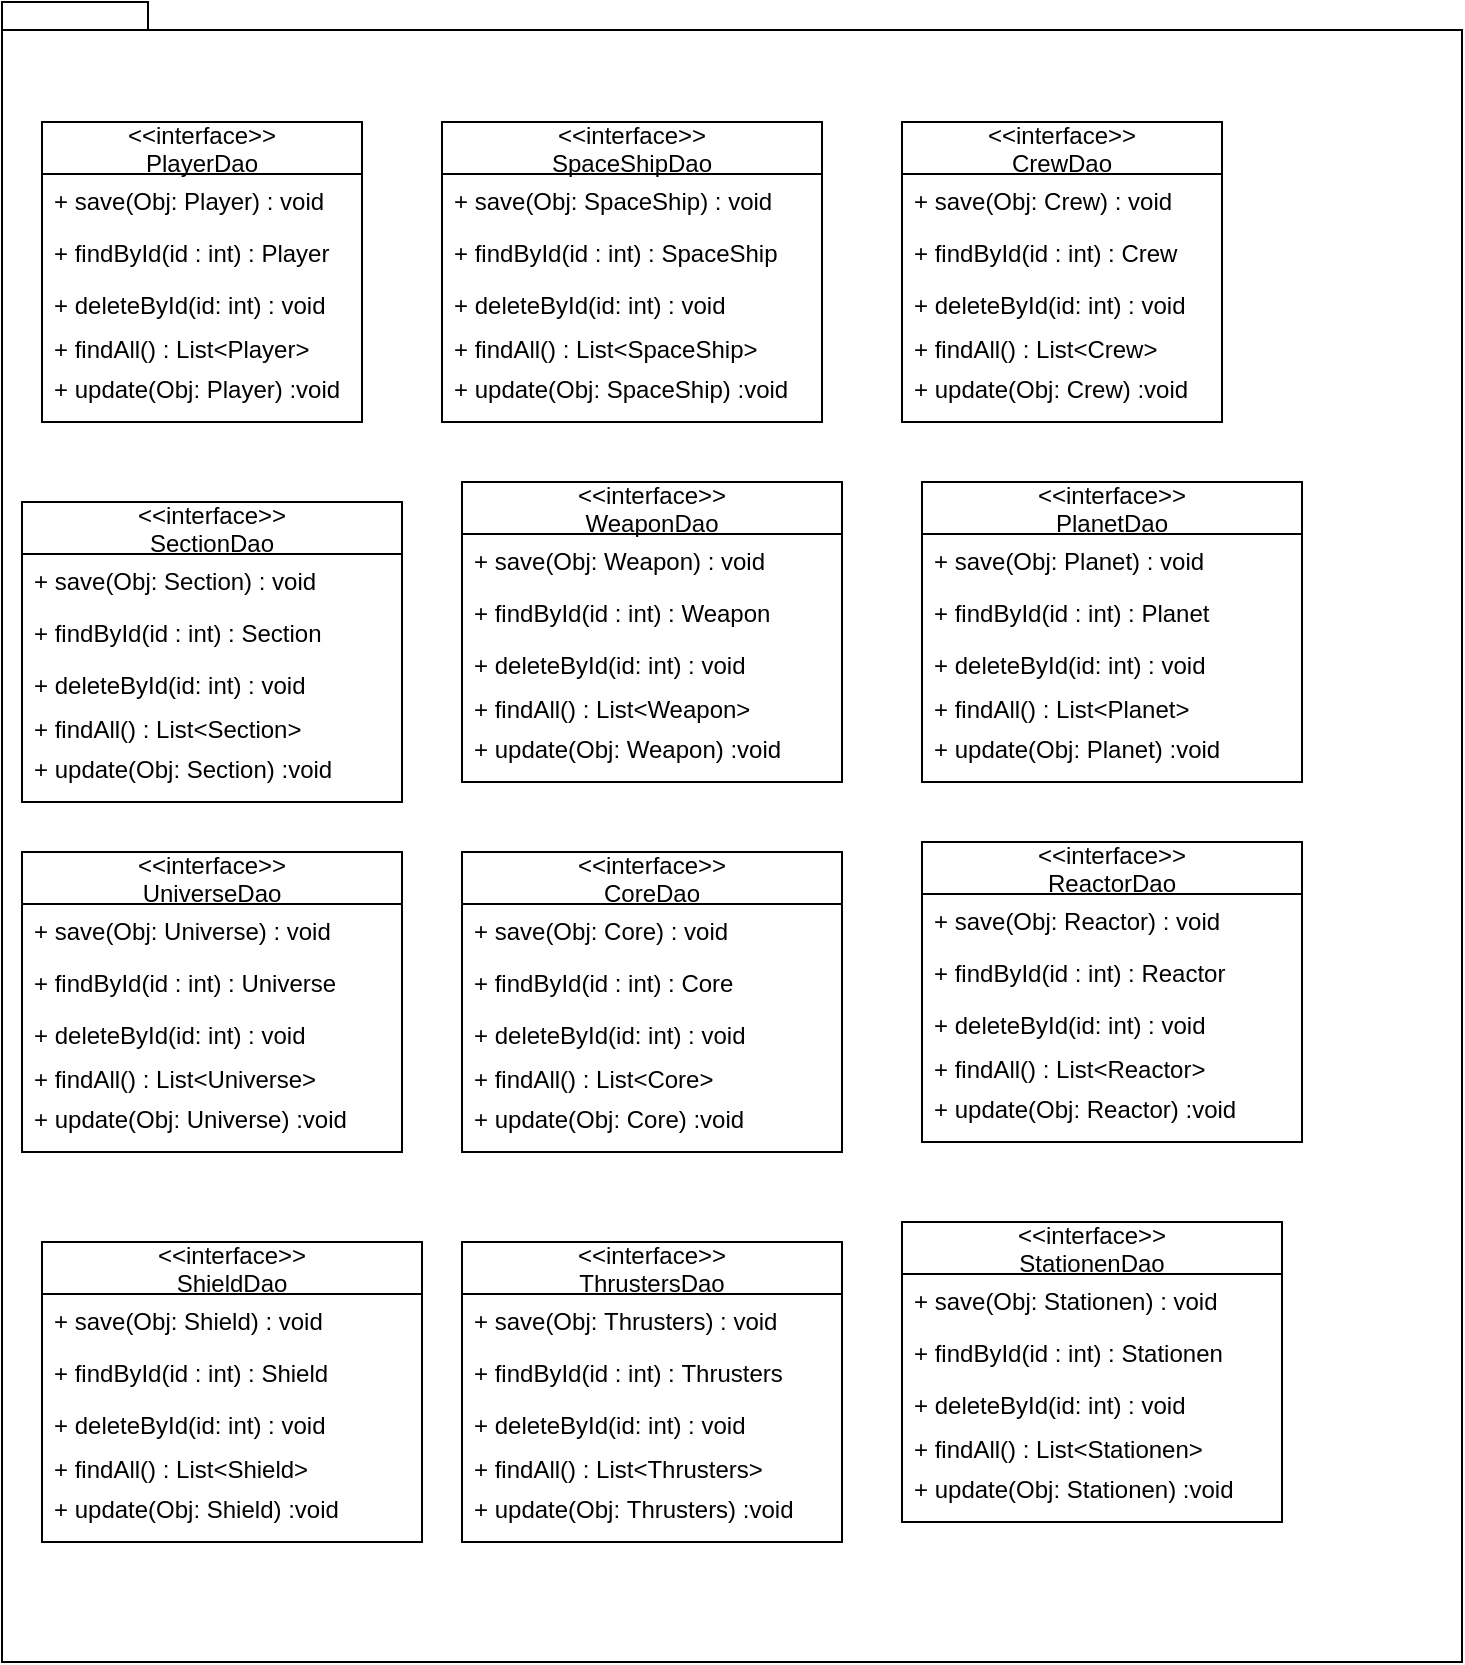 <mxfile version="13.1.3" type="device"><diagram id="BsrB_bJeApxrmDA8ArAy" name="Page-1"><mxGraphModel dx="1182" dy="661" grid="1" gridSize="10" guides="1" tooltips="1" connect="1" arrows="1" fold="1" page="1" pageScale="1" pageWidth="827" pageHeight="1169" math="0" shadow="0"><root><mxCell id="0"/><mxCell id="1" parent="0"/><mxCell id="c1oh0bKNNekcCqTfImGM-4" value="" style="shape=folder;fontStyle=1;spacingTop=10;tabWidth=40;tabHeight=14;tabPosition=left;html=1;" vertex="1" parent="1"><mxGeometry x="20" y="10" width="730" height="830" as="geometry"/></mxCell><mxCell id="c1oh0bKNNekcCqTfImGM-6" value="&lt;&lt;interface&gt;&gt;&#10;PlayerDao" style="swimlane;fontStyle=0;childLayout=stackLayout;horizontal=1;startSize=26;fillColor=none;horizontalStack=0;resizeParent=1;resizeParentMax=0;resizeLast=0;collapsible=1;marginBottom=0;" vertex="1" parent="1"><mxGeometry x="40" y="70" width="160" height="150" as="geometry"/></mxCell><mxCell id="c1oh0bKNNekcCqTfImGM-7" value="+ save(Obj: Player) : void" style="text;strokeColor=none;fillColor=none;align=left;verticalAlign=top;spacingLeft=4;spacingRight=4;overflow=hidden;rotatable=0;points=[[0,0.5],[1,0.5]];portConstraint=eastwest;" vertex="1" parent="c1oh0bKNNekcCqTfImGM-6"><mxGeometry y="26" width="160" height="26" as="geometry"/></mxCell><mxCell id="c1oh0bKNNekcCqTfImGM-8" value="+ findById(id : int) : Player" style="text;strokeColor=none;fillColor=none;align=left;verticalAlign=top;spacingLeft=4;spacingRight=4;overflow=hidden;rotatable=0;points=[[0,0.5],[1,0.5]];portConstraint=eastwest;" vertex="1" parent="c1oh0bKNNekcCqTfImGM-6"><mxGeometry y="52" width="160" height="26" as="geometry"/></mxCell><mxCell id="c1oh0bKNNekcCqTfImGM-9" value="+ deleteById(id: int) : void&#10;" style="text;strokeColor=none;fillColor=none;align=left;verticalAlign=top;spacingLeft=4;spacingRight=4;overflow=hidden;rotatable=0;points=[[0,0.5],[1,0.5]];portConstraint=eastwest;" vertex="1" parent="c1oh0bKNNekcCqTfImGM-6"><mxGeometry y="78" width="160" height="22" as="geometry"/></mxCell><mxCell id="c1oh0bKNNekcCqTfImGM-10" value="+ findAll() : List&lt;Player&gt;&#10;" style="text;strokeColor=none;fillColor=none;align=left;verticalAlign=top;spacingLeft=4;spacingRight=4;overflow=hidden;rotatable=0;points=[[0,0.5],[1,0.5]];portConstraint=eastwest;" vertex="1" parent="c1oh0bKNNekcCqTfImGM-6"><mxGeometry y="100" width="160" height="20" as="geometry"/></mxCell><mxCell id="c1oh0bKNNekcCqTfImGM-11" value="+ update(Obj: Player) :void&#10;" style="text;strokeColor=none;fillColor=none;align=left;verticalAlign=top;spacingLeft=4;spacingRight=4;overflow=hidden;rotatable=0;points=[[0,0.5],[1,0.5]];portConstraint=eastwest;" vertex="1" parent="c1oh0bKNNekcCqTfImGM-6"><mxGeometry y="120" width="160" height="30" as="geometry"/></mxCell><mxCell id="c1oh0bKNNekcCqTfImGM-12" value="&lt;&lt;interface&gt;&gt;&#10;SpaceShipDao" style="swimlane;fontStyle=0;childLayout=stackLayout;horizontal=1;startSize=26;fillColor=none;horizontalStack=0;resizeParent=1;resizeParentMax=0;resizeLast=0;collapsible=1;marginBottom=0;" vertex="1" parent="1"><mxGeometry x="240" y="70" width="190" height="150" as="geometry"/></mxCell><mxCell id="c1oh0bKNNekcCqTfImGM-13" value="+ save(Obj: SpaceShip) : void" style="text;strokeColor=none;fillColor=none;align=left;verticalAlign=top;spacingLeft=4;spacingRight=4;overflow=hidden;rotatable=0;points=[[0,0.5],[1,0.5]];portConstraint=eastwest;" vertex="1" parent="c1oh0bKNNekcCqTfImGM-12"><mxGeometry y="26" width="190" height="26" as="geometry"/></mxCell><mxCell id="c1oh0bKNNekcCqTfImGM-14" value="+ findById(id : int) : SpaceShip" style="text;strokeColor=none;fillColor=none;align=left;verticalAlign=top;spacingLeft=4;spacingRight=4;overflow=hidden;rotatable=0;points=[[0,0.5],[1,0.5]];portConstraint=eastwest;" vertex="1" parent="c1oh0bKNNekcCqTfImGM-12"><mxGeometry y="52" width="190" height="26" as="geometry"/></mxCell><mxCell id="c1oh0bKNNekcCqTfImGM-15" value="+ deleteById(id: int) : void&#10;" style="text;strokeColor=none;fillColor=none;align=left;verticalAlign=top;spacingLeft=4;spacingRight=4;overflow=hidden;rotatable=0;points=[[0,0.5],[1,0.5]];portConstraint=eastwest;" vertex="1" parent="c1oh0bKNNekcCqTfImGM-12"><mxGeometry y="78" width="190" height="22" as="geometry"/></mxCell><mxCell id="c1oh0bKNNekcCqTfImGM-16" value="+ findAll() : List&lt;SpaceShip&gt;&#10;" style="text;strokeColor=none;fillColor=none;align=left;verticalAlign=top;spacingLeft=4;spacingRight=4;overflow=hidden;rotatable=0;points=[[0,0.5],[1,0.5]];portConstraint=eastwest;" vertex="1" parent="c1oh0bKNNekcCqTfImGM-12"><mxGeometry y="100" width="190" height="20" as="geometry"/></mxCell><mxCell id="c1oh0bKNNekcCqTfImGM-17" value="+ update(Obj: SpaceShip) :void&#10;" style="text;strokeColor=none;fillColor=none;align=left;verticalAlign=top;spacingLeft=4;spacingRight=4;overflow=hidden;rotatable=0;points=[[0,0.5],[1,0.5]];portConstraint=eastwest;" vertex="1" parent="c1oh0bKNNekcCqTfImGM-12"><mxGeometry y="120" width="190" height="30" as="geometry"/></mxCell><mxCell id="c1oh0bKNNekcCqTfImGM-18" value="&lt;&lt;interface&gt;&gt;&#10;CrewDao" style="swimlane;fontStyle=0;childLayout=stackLayout;horizontal=1;startSize=26;fillColor=none;horizontalStack=0;resizeParent=1;resizeParentMax=0;resizeLast=0;collapsible=1;marginBottom=0;" vertex="1" parent="1"><mxGeometry x="470" y="70" width="160" height="150" as="geometry"/></mxCell><mxCell id="c1oh0bKNNekcCqTfImGM-19" value="+ save(Obj: Crew) : void" style="text;strokeColor=none;fillColor=none;align=left;verticalAlign=top;spacingLeft=4;spacingRight=4;overflow=hidden;rotatable=0;points=[[0,0.5],[1,0.5]];portConstraint=eastwest;" vertex="1" parent="c1oh0bKNNekcCqTfImGM-18"><mxGeometry y="26" width="160" height="26" as="geometry"/></mxCell><mxCell id="c1oh0bKNNekcCqTfImGM-20" value="+ findById(id : int) : Crew" style="text;strokeColor=none;fillColor=none;align=left;verticalAlign=top;spacingLeft=4;spacingRight=4;overflow=hidden;rotatable=0;points=[[0,0.5],[1,0.5]];portConstraint=eastwest;" vertex="1" parent="c1oh0bKNNekcCqTfImGM-18"><mxGeometry y="52" width="160" height="26" as="geometry"/></mxCell><mxCell id="c1oh0bKNNekcCqTfImGM-21" value="+ deleteById(id: int) : void&#10;" style="text;strokeColor=none;fillColor=none;align=left;verticalAlign=top;spacingLeft=4;spacingRight=4;overflow=hidden;rotatable=0;points=[[0,0.5],[1,0.5]];portConstraint=eastwest;" vertex="1" parent="c1oh0bKNNekcCqTfImGM-18"><mxGeometry y="78" width="160" height="22" as="geometry"/></mxCell><mxCell id="c1oh0bKNNekcCqTfImGM-22" value="+ findAll() : List&lt;Crew&gt;&#10;" style="text;strokeColor=none;fillColor=none;align=left;verticalAlign=top;spacingLeft=4;spacingRight=4;overflow=hidden;rotatable=0;points=[[0,0.5],[1,0.5]];portConstraint=eastwest;" vertex="1" parent="c1oh0bKNNekcCqTfImGM-18"><mxGeometry y="100" width="160" height="20" as="geometry"/></mxCell><mxCell id="c1oh0bKNNekcCqTfImGM-23" value="+ update(Obj: Crew) :void&#10;" style="text;strokeColor=none;fillColor=none;align=left;verticalAlign=top;spacingLeft=4;spacingRight=4;overflow=hidden;rotatable=0;points=[[0,0.5],[1,0.5]];portConstraint=eastwest;" vertex="1" parent="c1oh0bKNNekcCqTfImGM-18"><mxGeometry y="120" width="160" height="30" as="geometry"/></mxCell><mxCell id="c1oh0bKNNekcCqTfImGM-30" value="&lt;&lt;interface&gt;&gt;&#10;SectionDao" style="swimlane;fontStyle=0;childLayout=stackLayout;horizontal=1;startSize=26;fillColor=none;horizontalStack=0;resizeParent=1;resizeParentMax=0;resizeLast=0;collapsible=1;marginBottom=0;" vertex="1" parent="1"><mxGeometry x="30" y="260" width="190" height="150" as="geometry"/></mxCell><mxCell id="c1oh0bKNNekcCqTfImGM-31" value="+ save(Obj: Section) : void" style="text;strokeColor=none;fillColor=none;align=left;verticalAlign=top;spacingLeft=4;spacingRight=4;overflow=hidden;rotatable=0;points=[[0,0.5],[1,0.5]];portConstraint=eastwest;" vertex="1" parent="c1oh0bKNNekcCqTfImGM-30"><mxGeometry y="26" width="190" height="26" as="geometry"/></mxCell><mxCell id="c1oh0bKNNekcCqTfImGM-32" value="+ findById(id : int) : Section" style="text;strokeColor=none;fillColor=none;align=left;verticalAlign=top;spacingLeft=4;spacingRight=4;overflow=hidden;rotatable=0;points=[[0,0.5],[1,0.5]];portConstraint=eastwest;" vertex="1" parent="c1oh0bKNNekcCqTfImGM-30"><mxGeometry y="52" width="190" height="26" as="geometry"/></mxCell><mxCell id="c1oh0bKNNekcCqTfImGM-33" value="+ deleteById(id: int) : void&#10;" style="text;strokeColor=none;fillColor=none;align=left;verticalAlign=top;spacingLeft=4;spacingRight=4;overflow=hidden;rotatable=0;points=[[0,0.5],[1,0.5]];portConstraint=eastwest;" vertex="1" parent="c1oh0bKNNekcCqTfImGM-30"><mxGeometry y="78" width="190" height="22" as="geometry"/></mxCell><mxCell id="c1oh0bKNNekcCqTfImGM-34" value="+ findAll() : List&lt;Section&gt;&#10;" style="text;strokeColor=none;fillColor=none;align=left;verticalAlign=top;spacingLeft=4;spacingRight=4;overflow=hidden;rotatable=0;points=[[0,0.5],[1,0.5]];portConstraint=eastwest;" vertex="1" parent="c1oh0bKNNekcCqTfImGM-30"><mxGeometry y="100" width="190" height="20" as="geometry"/></mxCell><mxCell id="c1oh0bKNNekcCqTfImGM-35" value="+ update(Obj: Section) :void&#10;" style="text;strokeColor=none;fillColor=none;align=left;verticalAlign=top;spacingLeft=4;spacingRight=4;overflow=hidden;rotatable=0;points=[[0,0.5],[1,0.5]];portConstraint=eastwest;" vertex="1" parent="c1oh0bKNNekcCqTfImGM-30"><mxGeometry y="120" width="190" height="30" as="geometry"/></mxCell><mxCell id="c1oh0bKNNekcCqTfImGM-36" value="&lt;&lt;interface&gt;&gt;&#10;WeaponDao" style="swimlane;fontStyle=0;childLayout=stackLayout;horizontal=1;startSize=26;fillColor=none;horizontalStack=0;resizeParent=1;resizeParentMax=0;resizeLast=0;collapsible=1;marginBottom=0;" vertex="1" parent="1"><mxGeometry x="250" y="250" width="190" height="150" as="geometry"/></mxCell><mxCell id="c1oh0bKNNekcCqTfImGM-37" value="+ save(Obj: Weapon) : void" style="text;strokeColor=none;fillColor=none;align=left;verticalAlign=top;spacingLeft=4;spacingRight=4;overflow=hidden;rotatable=0;points=[[0,0.5],[1,0.5]];portConstraint=eastwest;" vertex="1" parent="c1oh0bKNNekcCqTfImGM-36"><mxGeometry y="26" width="190" height="26" as="geometry"/></mxCell><mxCell id="c1oh0bKNNekcCqTfImGM-38" value="+ findById(id : int) : Weapon" style="text;strokeColor=none;fillColor=none;align=left;verticalAlign=top;spacingLeft=4;spacingRight=4;overflow=hidden;rotatable=0;points=[[0,0.5],[1,0.5]];portConstraint=eastwest;" vertex="1" parent="c1oh0bKNNekcCqTfImGM-36"><mxGeometry y="52" width="190" height="26" as="geometry"/></mxCell><mxCell id="c1oh0bKNNekcCqTfImGM-39" value="+ deleteById(id: int) : void&#10;" style="text;strokeColor=none;fillColor=none;align=left;verticalAlign=top;spacingLeft=4;spacingRight=4;overflow=hidden;rotatable=0;points=[[0,0.5],[1,0.5]];portConstraint=eastwest;" vertex="1" parent="c1oh0bKNNekcCqTfImGM-36"><mxGeometry y="78" width="190" height="22" as="geometry"/></mxCell><mxCell id="c1oh0bKNNekcCqTfImGM-40" value="+ findAll() : List&lt;Weapon&gt;&#10;" style="text;strokeColor=none;fillColor=none;align=left;verticalAlign=top;spacingLeft=4;spacingRight=4;overflow=hidden;rotatable=0;points=[[0,0.5],[1,0.5]];portConstraint=eastwest;" vertex="1" parent="c1oh0bKNNekcCqTfImGM-36"><mxGeometry y="100" width="190" height="20" as="geometry"/></mxCell><mxCell id="c1oh0bKNNekcCqTfImGM-41" value="+ update(Obj: Weapon) :void&#10;" style="text;strokeColor=none;fillColor=none;align=left;verticalAlign=top;spacingLeft=4;spacingRight=4;overflow=hidden;rotatable=0;points=[[0,0.5],[1,0.5]];portConstraint=eastwest;" vertex="1" parent="c1oh0bKNNekcCqTfImGM-36"><mxGeometry y="120" width="190" height="30" as="geometry"/></mxCell><mxCell id="c1oh0bKNNekcCqTfImGM-42" value="&lt;&lt;interface&gt;&gt;&#10;PlanetDao" style="swimlane;fontStyle=0;childLayout=stackLayout;horizontal=1;startSize=26;fillColor=none;horizontalStack=0;resizeParent=1;resizeParentMax=0;resizeLast=0;collapsible=1;marginBottom=0;" vertex="1" parent="1"><mxGeometry x="480" y="250" width="190" height="150" as="geometry"/></mxCell><mxCell id="c1oh0bKNNekcCqTfImGM-43" value="+ save(Obj: Planet) : void" style="text;strokeColor=none;fillColor=none;align=left;verticalAlign=top;spacingLeft=4;spacingRight=4;overflow=hidden;rotatable=0;points=[[0,0.5],[1,0.5]];portConstraint=eastwest;" vertex="1" parent="c1oh0bKNNekcCqTfImGM-42"><mxGeometry y="26" width="190" height="26" as="geometry"/></mxCell><mxCell id="c1oh0bKNNekcCqTfImGM-44" value="+ findById(id : int) : Planet" style="text;strokeColor=none;fillColor=none;align=left;verticalAlign=top;spacingLeft=4;spacingRight=4;overflow=hidden;rotatable=0;points=[[0,0.5],[1,0.5]];portConstraint=eastwest;" vertex="1" parent="c1oh0bKNNekcCqTfImGM-42"><mxGeometry y="52" width="190" height="26" as="geometry"/></mxCell><mxCell id="c1oh0bKNNekcCqTfImGM-45" value="+ deleteById(id: int) : void&#10;" style="text;strokeColor=none;fillColor=none;align=left;verticalAlign=top;spacingLeft=4;spacingRight=4;overflow=hidden;rotatable=0;points=[[0,0.5],[1,0.5]];portConstraint=eastwest;" vertex="1" parent="c1oh0bKNNekcCqTfImGM-42"><mxGeometry y="78" width="190" height="22" as="geometry"/></mxCell><mxCell id="c1oh0bKNNekcCqTfImGM-46" value="+ findAll() : List&lt;Planet&gt;&#10;" style="text;strokeColor=none;fillColor=none;align=left;verticalAlign=top;spacingLeft=4;spacingRight=4;overflow=hidden;rotatable=0;points=[[0,0.5],[1,0.5]];portConstraint=eastwest;" vertex="1" parent="c1oh0bKNNekcCqTfImGM-42"><mxGeometry y="100" width="190" height="20" as="geometry"/></mxCell><mxCell id="c1oh0bKNNekcCqTfImGM-47" value="+ update(Obj: Planet) :void&#10;" style="text;strokeColor=none;fillColor=none;align=left;verticalAlign=top;spacingLeft=4;spacingRight=4;overflow=hidden;rotatable=0;points=[[0,0.5],[1,0.5]];portConstraint=eastwest;" vertex="1" parent="c1oh0bKNNekcCqTfImGM-42"><mxGeometry y="120" width="190" height="30" as="geometry"/></mxCell><mxCell id="c1oh0bKNNekcCqTfImGM-49" value="&lt;&lt;interface&gt;&gt;&#10;UniverseDao" style="swimlane;fontStyle=0;childLayout=stackLayout;horizontal=1;startSize=26;fillColor=none;horizontalStack=0;resizeParent=1;resizeParentMax=0;resizeLast=0;collapsible=1;marginBottom=0;" vertex="1" parent="1"><mxGeometry x="30" y="435" width="190" height="150" as="geometry"/></mxCell><mxCell id="c1oh0bKNNekcCqTfImGM-50" value="+ save(Obj: Universe) : void" style="text;strokeColor=none;fillColor=none;align=left;verticalAlign=top;spacingLeft=4;spacingRight=4;overflow=hidden;rotatable=0;points=[[0,0.5],[1,0.5]];portConstraint=eastwest;" vertex="1" parent="c1oh0bKNNekcCqTfImGM-49"><mxGeometry y="26" width="190" height="26" as="geometry"/></mxCell><mxCell id="c1oh0bKNNekcCqTfImGM-51" value="+ findById(id : int) : Universe" style="text;strokeColor=none;fillColor=none;align=left;verticalAlign=top;spacingLeft=4;spacingRight=4;overflow=hidden;rotatable=0;points=[[0,0.5],[1,0.5]];portConstraint=eastwest;" vertex="1" parent="c1oh0bKNNekcCqTfImGM-49"><mxGeometry y="52" width="190" height="26" as="geometry"/></mxCell><mxCell id="c1oh0bKNNekcCqTfImGM-52" value="+ deleteById(id: int) : void&#10;" style="text;strokeColor=none;fillColor=none;align=left;verticalAlign=top;spacingLeft=4;spacingRight=4;overflow=hidden;rotatable=0;points=[[0,0.5],[1,0.5]];portConstraint=eastwest;" vertex="1" parent="c1oh0bKNNekcCqTfImGM-49"><mxGeometry y="78" width="190" height="22" as="geometry"/></mxCell><mxCell id="c1oh0bKNNekcCqTfImGM-53" value="+ findAll() : List&lt;Universe&gt;&#10;" style="text;strokeColor=none;fillColor=none;align=left;verticalAlign=top;spacingLeft=4;spacingRight=4;overflow=hidden;rotatable=0;points=[[0,0.5],[1,0.5]];portConstraint=eastwest;" vertex="1" parent="c1oh0bKNNekcCqTfImGM-49"><mxGeometry y="100" width="190" height="20" as="geometry"/></mxCell><mxCell id="c1oh0bKNNekcCqTfImGM-54" value="+ update(Obj: Universe) :void&#10;" style="text;strokeColor=none;fillColor=none;align=left;verticalAlign=top;spacingLeft=4;spacingRight=4;overflow=hidden;rotatable=0;points=[[0,0.5],[1,0.5]];portConstraint=eastwest;" vertex="1" parent="c1oh0bKNNekcCqTfImGM-49"><mxGeometry y="120" width="190" height="30" as="geometry"/></mxCell><mxCell id="c1oh0bKNNekcCqTfImGM-55" value="&lt;&lt;interface&gt;&gt;&#10;CoreDao" style="swimlane;fontStyle=0;childLayout=stackLayout;horizontal=1;startSize=26;fillColor=none;horizontalStack=0;resizeParent=1;resizeParentMax=0;resizeLast=0;collapsible=1;marginBottom=0;" vertex="1" parent="1"><mxGeometry x="250" y="435" width="190" height="150" as="geometry"/></mxCell><mxCell id="c1oh0bKNNekcCqTfImGM-56" value="+ save(Obj: Core) : void" style="text;strokeColor=none;fillColor=none;align=left;verticalAlign=top;spacingLeft=4;spacingRight=4;overflow=hidden;rotatable=0;points=[[0,0.5],[1,0.5]];portConstraint=eastwest;" vertex="1" parent="c1oh0bKNNekcCqTfImGM-55"><mxGeometry y="26" width="190" height="26" as="geometry"/></mxCell><mxCell id="c1oh0bKNNekcCqTfImGM-57" value="+ findById(id : int) : Core" style="text;strokeColor=none;fillColor=none;align=left;verticalAlign=top;spacingLeft=4;spacingRight=4;overflow=hidden;rotatable=0;points=[[0,0.5],[1,0.5]];portConstraint=eastwest;" vertex="1" parent="c1oh0bKNNekcCqTfImGM-55"><mxGeometry y="52" width="190" height="26" as="geometry"/></mxCell><mxCell id="c1oh0bKNNekcCqTfImGM-58" value="+ deleteById(id: int) : void&#10;" style="text;strokeColor=none;fillColor=none;align=left;verticalAlign=top;spacingLeft=4;spacingRight=4;overflow=hidden;rotatable=0;points=[[0,0.5],[1,0.5]];portConstraint=eastwest;" vertex="1" parent="c1oh0bKNNekcCqTfImGM-55"><mxGeometry y="78" width="190" height="22" as="geometry"/></mxCell><mxCell id="c1oh0bKNNekcCqTfImGM-59" value="+ findAll() : List&lt;Core&gt;&#10;" style="text;strokeColor=none;fillColor=none;align=left;verticalAlign=top;spacingLeft=4;spacingRight=4;overflow=hidden;rotatable=0;points=[[0,0.5],[1,0.5]];portConstraint=eastwest;" vertex="1" parent="c1oh0bKNNekcCqTfImGM-55"><mxGeometry y="100" width="190" height="20" as="geometry"/></mxCell><mxCell id="c1oh0bKNNekcCqTfImGM-60" value="+ update(Obj: Core) :void&#10;" style="text;strokeColor=none;fillColor=none;align=left;verticalAlign=top;spacingLeft=4;spacingRight=4;overflow=hidden;rotatable=0;points=[[0,0.5],[1,0.5]];portConstraint=eastwest;" vertex="1" parent="c1oh0bKNNekcCqTfImGM-55"><mxGeometry y="120" width="190" height="30" as="geometry"/></mxCell><mxCell id="c1oh0bKNNekcCqTfImGM-61" value="&lt;&lt;interface&gt;&gt;&#10;ReactorDao" style="swimlane;fontStyle=0;childLayout=stackLayout;horizontal=1;startSize=26;fillColor=none;horizontalStack=0;resizeParent=1;resizeParentMax=0;resizeLast=0;collapsible=1;marginBottom=0;" vertex="1" parent="1"><mxGeometry x="480" y="430" width="190" height="150" as="geometry"/></mxCell><mxCell id="c1oh0bKNNekcCqTfImGM-62" value="+ save(Obj: Reactor) : void" style="text;strokeColor=none;fillColor=none;align=left;verticalAlign=top;spacingLeft=4;spacingRight=4;overflow=hidden;rotatable=0;points=[[0,0.5],[1,0.5]];portConstraint=eastwest;" vertex="1" parent="c1oh0bKNNekcCqTfImGM-61"><mxGeometry y="26" width="190" height="26" as="geometry"/></mxCell><mxCell id="c1oh0bKNNekcCqTfImGM-63" value="+ findById(id : int) : Reactor" style="text;strokeColor=none;fillColor=none;align=left;verticalAlign=top;spacingLeft=4;spacingRight=4;overflow=hidden;rotatable=0;points=[[0,0.5],[1,0.5]];portConstraint=eastwest;" vertex="1" parent="c1oh0bKNNekcCqTfImGM-61"><mxGeometry y="52" width="190" height="26" as="geometry"/></mxCell><mxCell id="c1oh0bKNNekcCqTfImGM-64" value="+ deleteById(id: int) : void&#10;" style="text;strokeColor=none;fillColor=none;align=left;verticalAlign=top;spacingLeft=4;spacingRight=4;overflow=hidden;rotatable=0;points=[[0,0.5],[1,0.5]];portConstraint=eastwest;" vertex="1" parent="c1oh0bKNNekcCqTfImGM-61"><mxGeometry y="78" width="190" height="22" as="geometry"/></mxCell><mxCell id="c1oh0bKNNekcCqTfImGM-65" value="+ findAll() : List&lt;Reactor&gt;&#10;" style="text;strokeColor=none;fillColor=none;align=left;verticalAlign=top;spacingLeft=4;spacingRight=4;overflow=hidden;rotatable=0;points=[[0,0.5],[1,0.5]];portConstraint=eastwest;" vertex="1" parent="c1oh0bKNNekcCqTfImGM-61"><mxGeometry y="100" width="190" height="20" as="geometry"/></mxCell><mxCell id="c1oh0bKNNekcCqTfImGM-66" value="+ update(Obj: Reactor) :void&#10;" style="text;strokeColor=none;fillColor=none;align=left;verticalAlign=top;spacingLeft=4;spacingRight=4;overflow=hidden;rotatable=0;points=[[0,0.5],[1,0.5]];portConstraint=eastwest;" vertex="1" parent="c1oh0bKNNekcCqTfImGM-61"><mxGeometry y="120" width="190" height="30" as="geometry"/></mxCell><mxCell id="c1oh0bKNNekcCqTfImGM-67" value="&lt;&lt;interface&gt;&gt;&#10;ShieldDao" style="swimlane;fontStyle=0;childLayout=stackLayout;horizontal=1;startSize=26;fillColor=none;horizontalStack=0;resizeParent=1;resizeParentMax=0;resizeLast=0;collapsible=1;marginBottom=0;" vertex="1" parent="1"><mxGeometry x="40" y="630" width="190" height="150" as="geometry"/></mxCell><mxCell id="c1oh0bKNNekcCqTfImGM-68" value="+ save(Obj: Shield) : void" style="text;strokeColor=none;fillColor=none;align=left;verticalAlign=top;spacingLeft=4;spacingRight=4;overflow=hidden;rotatable=0;points=[[0,0.5],[1,0.5]];portConstraint=eastwest;" vertex="1" parent="c1oh0bKNNekcCqTfImGM-67"><mxGeometry y="26" width="190" height="26" as="geometry"/></mxCell><mxCell id="c1oh0bKNNekcCqTfImGM-69" value="+ findById(id : int) : Shield" style="text;strokeColor=none;fillColor=none;align=left;verticalAlign=top;spacingLeft=4;spacingRight=4;overflow=hidden;rotatable=0;points=[[0,0.5],[1,0.5]];portConstraint=eastwest;" vertex="1" parent="c1oh0bKNNekcCqTfImGM-67"><mxGeometry y="52" width="190" height="26" as="geometry"/></mxCell><mxCell id="c1oh0bKNNekcCqTfImGM-70" value="+ deleteById(id: int) : void&#10;" style="text;strokeColor=none;fillColor=none;align=left;verticalAlign=top;spacingLeft=4;spacingRight=4;overflow=hidden;rotatable=0;points=[[0,0.5],[1,0.5]];portConstraint=eastwest;" vertex="1" parent="c1oh0bKNNekcCqTfImGM-67"><mxGeometry y="78" width="190" height="22" as="geometry"/></mxCell><mxCell id="c1oh0bKNNekcCqTfImGM-71" value="+ findAll() : List&lt;Shield&gt;&#10;" style="text;strokeColor=none;fillColor=none;align=left;verticalAlign=top;spacingLeft=4;spacingRight=4;overflow=hidden;rotatable=0;points=[[0,0.5],[1,0.5]];portConstraint=eastwest;" vertex="1" parent="c1oh0bKNNekcCqTfImGM-67"><mxGeometry y="100" width="190" height="20" as="geometry"/></mxCell><mxCell id="c1oh0bKNNekcCqTfImGM-72" value="+ update(Obj: Shield) :void&#10;" style="text;strokeColor=none;fillColor=none;align=left;verticalAlign=top;spacingLeft=4;spacingRight=4;overflow=hidden;rotatable=0;points=[[0,0.5],[1,0.5]];portConstraint=eastwest;" vertex="1" parent="c1oh0bKNNekcCqTfImGM-67"><mxGeometry y="120" width="190" height="30" as="geometry"/></mxCell><mxCell id="c1oh0bKNNekcCqTfImGM-73" value="&lt;&lt;interface&gt;&gt;&#10;ThrustersDao" style="swimlane;fontStyle=0;childLayout=stackLayout;horizontal=1;startSize=26;fillColor=none;horizontalStack=0;resizeParent=1;resizeParentMax=0;resizeLast=0;collapsible=1;marginBottom=0;" vertex="1" parent="1"><mxGeometry x="250" y="630" width="190" height="150" as="geometry"/></mxCell><mxCell id="c1oh0bKNNekcCqTfImGM-74" value="+ save(Obj: Thrusters) : void" style="text;strokeColor=none;fillColor=none;align=left;verticalAlign=top;spacingLeft=4;spacingRight=4;overflow=hidden;rotatable=0;points=[[0,0.5],[1,0.5]];portConstraint=eastwest;" vertex="1" parent="c1oh0bKNNekcCqTfImGM-73"><mxGeometry y="26" width="190" height="26" as="geometry"/></mxCell><mxCell id="c1oh0bKNNekcCqTfImGM-75" value="+ findById(id : int) : Thrusters" style="text;strokeColor=none;fillColor=none;align=left;verticalAlign=top;spacingLeft=4;spacingRight=4;overflow=hidden;rotatable=0;points=[[0,0.5],[1,0.5]];portConstraint=eastwest;" vertex="1" parent="c1oh0bKNNekcCqTfImGM-73"><mxGeometry y="52" width="190" height="26" as="geometry"/></mxCell><mxCell id="c1oh0bKNNekcCqTfImGM-76" value="+ deleteById(id: int) : void&#10;" style="text;strokeColor=none;fillColor=none;align=left;verticalAlign=top;spacingLeft=4;spacingRight=4;overflow=hidden;rotatable=0;points=[[0,0.5],[1,0.5]];portConstraint=eastwest;" vertex="1" parent="c1oh0bKNNekcCqTfImGM-73"><mxGeometry y="78" width="190" height="22" as="geometry"/></mxCell><mxCell id="c1oh0bKNNekcCqTfImGM-77" value="+ findAll() : List&lt;Thrusters&gt;&#10;" style="text;strokeColor=none;fillColor=none;align=left;verticalAlign=top;spacingLeft=4;spacingRight=4;overflow=hidden;rotatable=0;points=[[0,0.5],[1,0.5]];portConstraint=eastwest;" vertex="1" parent="c1oh0bKNNekcCqTfImGM-73"><mxGeometry y="100" width="190" height="20" as="geometry"/></mxCell><mxCell id="c1oh0bKNNekcCqTfImGM-78" value="+ update(Obj: Thrusters) :void&#10;" style="text;strokeColor=none;fillColor=none;align=left;verticalAlign=top;spacingLeft=4;spacingRight=4;overflow=hidden;rotatable=0;points=[[0,0.5],[1,0.5]];portConstraint=eastwest;" vertex="1" parent="c1oh0bKNNekcCqTfImGM-73"><mxGeometry y="120" width="190" height="30" as="geometry"/></mxCell><mxCell id="c1oh0bKNNekcCqTfImGM-79" value="&lt;&lt;interface&gt;&gt;&#10;StationenDao" style="swimlane;fontStyle=0;childLayout=stackLayout;horizontal=1;startSize=26;fillColor=none;horizontalStack=0;resizeParent=1;resizeParentMax=0;resizeLast=0;collapsible=1;marginBottom=0;" vertex="1" parent="1"><mxGeometry x="470" y="620" width="190" height="150" as="geometry"/></mxCell><mxCell id="c1oh0bKNNekcCqTfImGM-80" value="+ save(Obj: Stationen) : void" style="text;strokeColor=none;fillColor=none;align=left;verticalAlign=top;spacingLeft=4;spacingRight=4;overflow=hidden;rotatable=0;points=[[0,0.5],[1,0.5]];portConstraint=eastwest;" vertex="1" parent="c1oh0bKNNekcCqTfImGM-79"><mxGeometry y="26" width="190" height="26" as="geometry"/></mxCell><mxCell id="c1oh0bKNNekcCqTfImGM-81" value="+ findById(id : int) : Stationen" style="text;strokeColor=none;fillColor=none;align=left;verticalAlign=top;spacingLeft=4;spacingRight=4;overflow=hidden;rotatable=0;points=[[0,0.5],[1,0.5]];portConstraint=eastwest;" vertex="1" parent="c1oh0bKNNekcCqTfImGM-79"><mxGeometry y="52" width="190" height="26" as="geometry"/></mxCell><mxCell id="c1oh0bKNNekcCqTfImGM-82" value="+ deleteById(id: int) : void&#10;" style="text;strokeColor=none;fillColor=none;align=left;verticalAlign=top;spacingLeft=4;spacingRight=4;overflow=hidden;rotatable=0;points=[[0,0.5],[1,0.5]];portConstraint=eastwest;" vertex="1" parent="c1oh0bKNNekcCqTfImGM-79"><mxGeometry y="78" width="190" height="22" as="geometry"/></mxCell><mxCell id="c1oh0bKNNekcCqTfImGM-83" value="+ findAll() : List&lt;Stationen&gt;&#10;" style="text;strokeColor=none;fillColor=none;align=left;verticalAlign=top;spacingLeft=4;spacingRight=4;overflow=hidden;rotatable=0;points=[[0,0.5],[1,0.5]];portConstraint=eastwest;" vertex="1" parent="c1oh0bKNNekcCqTfImGM-79"><mxGeometry y="100" width="190" height="20" as="geometry"/></mxCell><mxCell id="c1oh0bKNNekcCqTfImGM-84" value="+ update(Obj: Stationen) :void&#10;" style="text;strokeColor=none;fillColor=none;align=left;verticalAlign=top;spacingLeft=4;spacingRight=4;overflow=hidden;rotatable=0;points=[[0,0.5],[1,0.5]];portConstraint=eastwest;" vertex="1" parent="c1oh0bKNNekcCqTfImGM-79"><mxGeometry y="120" width="190" height="30" as="geometry"/></mxCell></root></mxGraphModel></diagram></mxfile>